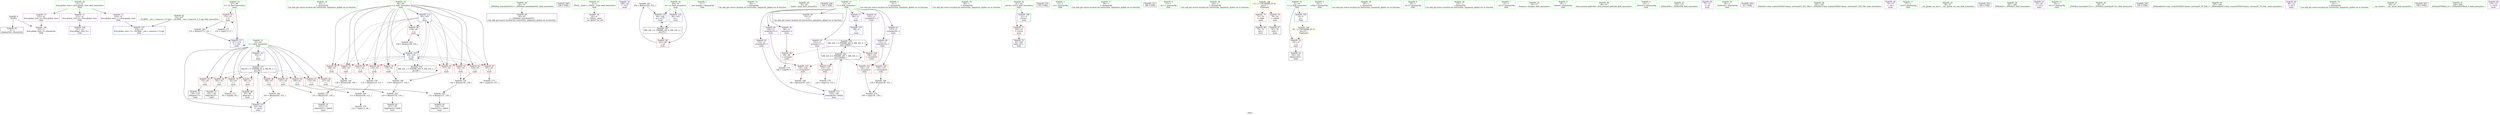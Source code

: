 digraph "SVFG" {
	label="SVFG";

	Node0x561fe79502a0 [shape=record,color=grey,label="{NodeID: 0\nNullPtr}"];
	Node0x561fe79502a0 -> Node0x561fe79667f0[style=solid];
	Node0x561fe79502a0 -> Node0x561fe79676e0[style=solid];
	Node0x561fe7966d60 [shape=record,color=red,label="{NodeID: 97\n173\<--67\n\<--tc\nmain\n}"];
	Node0x561fe7966d60 -> Node0x561fe796f160[style=solid];
	Node0x561fe7966d60 -> Node0x561fe7970060[style=solid];
	Node0x561fe7964d20 [shape=record,color=green,label="{NodeID: 14\n83\<--1\n\<--dummyObj\nCan only get source location for instruction, argument, global var or function.}"];
	Node0x561fe7967980 [shape=record,color=blue,label="{NodeID: 111\n63\<--9\ni\<--\nmain\n}"];
	Node0x561fe7967980 -> Node0x561fe79751a0[style=dashed];
	Node0x561fe79659e0 [shape=record,color=green,label="{NodeID: 28\n45\<--51\n_ZNSt8ios_base4InitD1Ev\<--_ZNSt8ios_base4InitD1Ev_field_insensitive\n}"];
	Node0x561fe79659e0 -> Node0x561fe79669f0[style=solid];
	Node0x561fe7982560 [shape=record,color=black,label="{NodeID: 208\n196 = PHI()\n}"];
	Node0x561fe79666f0 [shape=record,color=green,label="{NodeID: 42\n33\<--227\n_GLOBAL__sub_I_culaucon_3_0.cpp\<--_GLOBAL__sub_I_culaucon_3_0.cpp_field_insensitive\n}"];
	Node0x561fe79666f0 -> Node0x561fe79675e0[style=solid];
	Node0x561fe7968330 [shape=record,color=purple,label="{NodeID: 56\n42\<--4\n\<--_ZStL8__ioinit\n__cxx_global_var_init\n}"];
	Node0x561fe7968e90 [shape=record,color=purple,label="{NodeID: 70\n189\<--29\n\<--.str.5\nmain\n}"];
	Node0x561fe796f460 [shape=record,color=grey,label="{NodeID: 167\n184 = Binary(183, 103, )\n}"];
	Node0x561fe796f460 -> Node0x561fe796c710[style=solid];
	Node0x561fe7969a80 [shape=record,color=red,label="{NodeID: 84\n142\<--63\n\<--i\nmain\n}"];
	Node0x561fe7969a80 -> Node0x561fe7967ff0[style=solid];
	Node0x561fe794f3b0 [shape=record,color=green,label="{NodeID: 1\n7\<--1\n__dso_handle\<--dummyObj\nGlob }"];
	Node0x561fe7966e30 [shape=record,color=red,label="{NodeID: 98\n183\<--69\n\<--nt\nmain\n}"];
	Node0x561fe7966e30 -> Node0x561fe796f460[style=solid];
	Node0x561fe7964db0 [shape=record,color=green,label="{NodeID: 15\n84\<--1\n\<--dummyObj\nCan only get source location for instruction, argument, global var or function.}"];
	Node0x561fe7967a50 [shape=record,color=blue,label="{NodeID: 112\n65\<--103\nj\<--\nmain\n}"];
	Node0x561fe7967a50 -> Node0x561fe7969cf0[style=dashed];
	Node0x561fe7967a50 -> Node0x561fe7969dc0[style=dashed];
	Node0x561fe7967a50 -> Node0x561fe7969e90[style=dashed];
	Node0x561fe7967a50 -> Node0x561fe7969f60[style=dashed];
	Node0x561fe7967a50 -> Node0x561fe796a030[style=dashed];
	Node0x561fe7967a50 -> Node0x561fe796a100[style=dashed];
	Node0x561fe7967a50 -> Node0x561fe796a1d0[style=dashed];
	Node0x561fe7967a50 -> Node0x561fe796a2a0[style=dashed];
	Node0x561fe7967a50 -> Node0x561fe796a370[style=dashed];
	Node0x561fe7967a50 -> Node0x561fe7966c90[style=dashed];
	Node0x561fe7967a50 -> Node0x561fe7967bf0[style=dashed];
	Node0x561fe7967a50 -> Node0x561fe79756a0[style=dashed];
	Node0x561fe7965ae0 [shape=record,color=green,label="{NodeID: 29\n58\<--59\nmain\<--main_field_insensitive\n}"];
	Node0x561fe7982630 [shape=record,color=black,label="{NodeID: 209\n169 = PHI()\n}"];
	Node0x561fe79667f0 [shape=record,color=black,label="{NodeID: 43\n2\<--3\ndummyVal\<--dummyVal\n}"];
	Node0x561fe7968400 [shape=record,color=purple,label="{NodeID: 57\n88\<--11\n\<--f\nmain\n}"];
	Node0x561fe7968400 -> Node0x561fe79678b0[style=solid];
	Node0x561fe7968f60 [shape=record,color=purple,label="{NodeID: 71\n231\<--31\nllvm.global_ctors_0\<--llvm.global_ctors\nGlob }"];
	Node0x561fe7968f60 -> Node0x561fe79674e0[style=solid];
	Node0x561fe796f5e0 [shape=record,color=grey,label="{NodeID: 168\n146 = Binary(145, 103, )\n}"];
	Node0x561fe796f5e0 -> Node0x561fe7967b20[style=solid];
	Node0x561fe7969b50 [shape=record,color=red,label="{NodeID: 85\n147\<--63\n\<--i\nmain\n}"];
	Node0x561fe7969b50 -> Node0x561fe796e560[style=solid];
	Node0x561fe7950810 [shape=record,color=green,label="{NodeID: 2\n9\<--1\n\<--dummyObj\nCan only get source location for instruction, argument, global var or function.}"];
	Node0x561fe7966f00 [shape=record,color=red,label="{NodeID: 99\n99\<--98\n\<--arrayidx\nmain\n}"];
	Node0x561fe7966f00 -> Node0x561fe796fbe0[style=solid];
	Node0x561fe7964e40 [shape=record,color=green,label="{NodeID: 16\n85\<--1\n\<--dummyObj\nCan only get source location for instruction, argument, global var or function.}"];
	Node0x561fe7967b20 [shape=record,color=blue,label="{NodeID: 113\n153\<--146\narrayidx28\<--add24\nmain\n}"];
	Node0x561fe7967b20 -> Node0x561fe79779a0[style=dashed];
	Node0x561fe7965be0 [shape=record,color=green,label="{NodeID: 30\n61\<--62\nretval\<--retval_field_insensitive\nmain\n}"];
	Node0x561fe7965be0 -> Node0x561fe79694d0[style=solid];
	Node0x561fe7965be0 -> Node0x561fe79677e0[style=solid];
	Node0x561fe7982700 [shape=record,color=black,label="{NodeID: 210\n178 = PHI()\n}"];
	Node0x561fe79668f0 [shape=record,color=black,label="{NodeID: 44\n13\<--11\n\<--f\nCan only get source location for instruction, argument, global var or function.}"];
	Node0x561fe79684d0 [shape=record,color=purple,label="{NodeID: 58\n98\<--11\narrayidx\<--f\nmain\n}"];
	Node0x561fe79684d0 -> Node0x561fe7966f00[style=solid];
	Node0x561fe7969060 [shape=record,color=purple,label="{NodeID: 72\n232\<--31\nllvm.global_ctors_1\<--llvm.global_ctors\nGlob }"];
	Node0x561fe7969060 -> Node0x561fe79675e0[style=solid];
	Node0x561fe796f760 [shape=record,color=grey,label="{NodeID: 169\n113 = Binary(109, 112, )\n}"];
	Node0x561fe796f760 -> Node0x561fe796f8e0[style=solid];
	Node0x561fe7969c20 [shape=record,color=red,label="{NodeID: 86\n164\<--63\n\<--i\nmain\n}"];
	Node0x561fe7969c20 -> Node0x561fe796e9e0[style=solid];
	Node0x561fe79647a0 [shape=record,color=green,label="{NodeID: 3\n15\<--1\n.str\<--dummyObj\nGlob }"];
	Node0x561fe7966fd0 [shape=record,color=red,label="{NodeID: 100\n123\<--122\n\<--arrayidx11\nmain\n}"];
	Node0x561fe7966fd0 -> Node0x561fe79701e0[style=solid];
	Node0x561fe7964f10 [shape=record,color=green,label="{NodeID: 17\n94\<--1\n\<--dummyObj\nCan only get source location for instruction, argument, global var or function.}"];
	Node0x561fe7967bf0 [shape=record,color=blue,label="{NodeID: 114\n65\<--159\nj\<--inc\nmain\n}"];
	Node0x561fe7967bf0 -> Node0x561fe7969cf0[style=dashed];
	Node0x561fe7967bf0 -> Node0x561fe7969dc0[style=dashed];
	Node0x561fe7967bf0 -> Node0x561fe7969e90[style=dashed];
	Node0x561fe7967bf0 -> Node0x561fe7969f60[style=dashed];
	Node0x561fe7967bf0 -> Node0x561fe796a030[style=dashed];
	Node0x561fe7967bf0 -> Node0x561fe796a100[style=dashed];
	Node0x561fe7967bf0 -> Node0x561fe796a1d0[style=dashed];
	Node0x561fe7967bf0 -> Node0x561fe796a2a0[style=dashed];
	Node0x561fe7967bf0 -> Node0x561fe796a370[style=dashed];
	Node0x561fe7967bf0 -> Node0x561fe7966c90[style=dashed];
	Node0x561fe7967bf0 -> Node0x561fe7967bf0[style=dashed];
	Node0x561fe7967bf0 -> Node0x561fe79756a0[style=dashed];
	Node0x561fe7965cb0 [shape=record,color=green,label="{NodeID: 31\n63\<--64\ni\<--i_field_insensitive\nmain\n}"];
	Node0x561fe7965cb0 -> Node0x561fe79695a0[style=solid];
	Node0x561fe7965cb0 -> Node0x561fe7969670[style=solid];
	Node0x561fe7965cb0 -> Node0x561fe7969740[style=solid];
	Node0x561fe7965cb0 -> Node0x561fe7969810[style=solid];
	Node0x561fe7965cb0 -> Node0x561fe79698e0[style=solid];
	Node0x561fe7965cb0 -> Node0x561fe79699b0[style=solid];
	Node0x561fe7965cb0 -> Node0x561fe7969a80[style=solid];
	Node0x561fe7965cb0 -> Node0x561fe7969b50[style=solid];
	Node0x561fe7965cb0 -> Node0x561fe7969c20[style=solid];
	Node0x561fe7965cb0 -> Node0x561fe7967980[style=solid];
	Node0x561fe7965cb0 -> Node0x561fe796c4a0[style=solid];
	Node0x561fe7982800 [shape=record,color=black,label="{NodeID: 211\n180 = PHI()\n}"];
	Node0x561fe79669f0 [shape=record,color=black,label="{NodeID: 45\n44\<--45\n\<--_ZNSt8ios_base4InitD1Ev\nCan only get source location for instruction, argument, global var or function.}"];
	Node0x561fe79685a0 [shape=record,color=purple,label="{NodeID: 59\n122\<--11\narrayidx11\<--f\nmain\n}"];
	Node0x561fe79685a0 -> Node0x561fe7966fd0[style=solid];
	Node0x561fe796e3e0 [shape=record,color=grey,label="{NodeID: 156\n150 = Binary(148, 149, )\n}"];
	Node0x561fe796e3e0 -> Node0x561fe796e560[style=solid];
	Node0x561fe7969160 [shape=record,color=purple,label="{NodeID: 73\n233\<--31\nllvm.global_ctors_2\<--llvm.global_ctors\nGlob }"];
	Node0x561fe7969160 -> Node0x561fe79676e0[style=solid];
	Node0x561fe796f8e0 [shape=record,color=grey,label="{NodeID: 170\n114 = cmp(113, 94, )\n}"];
	Node0x561fe7969cf0 [shape=record,color=red,label="{NodeID: 87\n105\<--65\n\<--j\nmain\n}"];
	Node0x561fe7969cf0 -> Node0x561fe796fd60[style=solid];
	Node0x561fe79505c0 [shape=record,color=green,label="{NodeID: 4\n17\<--1\n.str.1\<--dummyObj\nGlob }"];
	Node0x561fe79670a0 [shape=record,color=red,label="{NodeID: 101\n134\<--133\n\<--arrayidx16\nmain\n}"];
	Node0x561fe79670a0 -> Node0x561fe796fee0[style=solid];
	Node0x561fe7964fe0 [shape=record,color=green,label="{NodeID: 18\n103\<--1\n\<--dummyObj\nCan only get source location for instruction, argument, global var or function.}"];
	Node0x561fe796c4a0 [shape=record,color=blue,label="{NodeID: 115\n63\<--165\ni\<--inc32\nmain\n}"];
	Node0x561fe796c4a0 -> Node0x561fe79751a0[style=dashed];
	Node0x561fe7965d80 [shape=record,color=green,label="{NodeID: 32\n65\<--66\nj\<--j_field_insensitive\nmain\n}"];
	Node0x561fe7965d80 -> Node0x561fe7969cf0[style=solid];
	Node0x561fe7965d80 -> Node0x561fe7969dc0[style=solid];
	Node0x561fe7965d80 -> Node0x561fe7969e90[style=solid];
	Node0x561fe7965d80 -> Node0x561fe7969f60[style=solid];
	Node0x561fe7965d80 -> Node0x561fe796a030[style=solid];
	Node0x561fe7965d80 -> Node0x561fe796a100[style=solid];
	Node0x561fe7965d80 -> Node0x561fe796a1d0[style=solid];
	Node0x561fe7965d80 -> Node0x561fe796a2a0[style=solid];
	Node0x561fe7965d80 -> Node0x561fe796a370[style=solid];
	Node0x561fe7965d80 -> Node0x561fe7966c90[style=solid];
	Node0x561fe7965d80 -> Node0x561fe7967a50[style=solid];
	Node0x561fe7965d80 -> Node0x561fe7967bf0[style=solid];
	Node0x561fe7966af0 [shape=record,color=black,label="{NodeID: 46\n75\<--72\ncall\<--\nmain\n}"];
	Node0x561fe7968670 [shape=record,color=purple,label="{NodeID: 60\n133\<--11\narrayidx16\<--f\nmain\n}"];
	Node0x561fe7968670 -> Node0x561fe79670a0[style=solid];
	Node0x561fe796e560 [shape=record,color=grey,label="{NodeID: 157\n151 = Binary(147, 150, )\n}"];
	Node0x561fe796e560 -> Node0x561fe79680c0[style=solid];
	Node0x561fe7969260 [shape=record,color=red,label="{NodeID: 74\n191\<--8\n\<--n\nmain\n}"];
	Node0x561fe7969260 -> Node0x561fe7968190[style=solid];
	Node0x561fe796fa60 [shape=record,color=grey,label="{NodeID: 171\n93 = cmp(92, 94, )\n}"];
	Node0x561fe7969dc0 [shape=record,color=red,label="{NodeID: 88\n110\<--65\n\<--j\nmain\n}"];
	Node0x561fe7969dc0 -> Node0x561fe796e860[style=solid];
	Node0x561fe7950f20 [shape=record,color=green,label="{NodeID: 5\n19\<--1\nstdin\<--dummyObj\nGlob }"];
	Node0x561fe79779a0 [shape=record,color=black,label="{NodeID: 185\nMR_16V_4 = PHI(MR_16V_7, MR_16V_3, )\npts\{140000 \}\n}"];
	Node0x561fe79779a0 -> Node0x561fe7966fd0[style=dashed];
	Node0x561fe79779a0 -> Node0x561fe79670a0[style=dashed];
	Node0x561fe79779a0 -> Node0x561fe7967170[style=dashed];
	Node0x561fe79779a0 -> Node0x561fe7967240[style=dashed];
	Node0x561fe79779a0 -> Node0x561fe7967b20[style=dashed];
	Node0x561fe79779a0 -> Node0x561fe7975ba0[style=dashed];
	Node0x561fe79779a0 -> Node0x561fe79779a0[style=dashed];
	Node0x561fe7967170 [shape=record,color=red,label="{NodeID: 102\n138\<--137\n\<--arrayidx18\nmain\n}"];
	Node0x561fe7967170 -> Node0x561fe796efe0[style=solid];
	Node0x561fe79650e0 [shape=record,color=green,label="{NodeID: 19\n107\<--1\n\<--dummyObj\nCan only get source location for instruction, argument, global var or function.}"];
	Node0x561fe796c570 [shape=record,color=blue,label="{NodeID: 116\n69\<--103\nnt\<--\nmain\n}"];
	Node0x561fe796c570 -> Node0x561fe79783a0[style=dashed];
	Node0x561fe7965e50 [shape=record,color=green,label="{NodeID: 33\n67\<--68\ntc\<--tc_field_insensitive\nmain\n}"];
	Node0x561fe7965e50 -> Node0x561fe7966d60[style=solid];
	Node0x561fe7965e50 -> Node0x561fe796c640[style=solid];
	Node0x561fe7966bc0 [shape=record,color=black,label="{NodeID: 47\n81\<--78\ncall1\<--\nmain\n}"];
	Node0x561fe7968740 [shape=record,color=purple,label="{NodeID: 61\n137\<--11\narrayidx18\<--f\nmain\n}"];
	Node0x561fe7968740 -> Node0x561fe7967170[style=solid];
	Node0x561fe796e6e0 [shape=record,color=grey,label="{NodeID: 158\n130 = Binary(128, 129, )\n}"];
	Node0x561fe796e6e0 -> Node0x561fe796ece0[style=solid];
	Node0x561fe7969330 [shape=record,color=red,label="{NodeID: 75\n72\<--19\n\<--stdin\nmain\n}"];
	Node0x561fe7969330 -> Node0x561fe7966af0[style=solid];
	Node0x561fe796fbe0 [shape=record,color=grey,label="{NodeID: 172\n100 = cmp(99, 9, )\n}"];
	Node0x561fe7969e90 [shape=record,color=red,label="{NodeID: 89\n111\<--65\n\<--j\nmain\n}"];
	Node0x561fe7969e90 -> Node0x561fe796e860[style=solid];
	Node0x561fe7950fb0 [shape=record,color=green,label="{NodeID: 6\n20\<--1\n.str.2\<--dummyObj\nGlob }"];
	Node0x561fe7967240 [shape=record,color=red,label="{NodeID: 103\n145\<--144\n\<--arrayidx23\nmain\n}"];
	Node0x561fe7967240 -> Node0x561fe796f5e0[style=solid];
	Node0x561fe79651e0 [shape=record,color=green,label="{NodeID: 20\n125\<--1\n\<--dummyObj\nCan only get source location for instruction, argument, global var or function.}"];
	Node0x561fe796c640 [shape=record,color=blue,label="{NodeID: 117\n67\<--174\ntc\<--dec\nmain\n}"];
	Node0x561fe796c640 -> Node0x561fe7966d60[style=dashed];
	Node0x561fe796c640 -> Node0x561fe796c640[style=dashed];
	Node0x561fe7965f20 [shape=record,color=green,label="{NodeID: 34\n69\<--70\nnt\<--nt_field_insensitive\nmain\n}"];
	Node0x561fe7965f20 -> Node0x561fe7966e30[style=solid];
	Node0x561fe7965f20 -> Node0x561fe796c570[style=solid];
	Node0x561fe7965f20 -> Node0x561fe796c710[style=solid];
	Node0x561fe7967cb0 [shape=record,color=black,label="{NodeID: 48\n97\<--96\nidxprom\<--\nmain\n}"];
	Node0x561fe7968810 [shape=record,color=purple,label="{NodeID: 62\n144\<--11\narrayidx23\<--f\nmain\n}"];
	Node0x561fe7968810 -> Node0x561fe7967240[style=solid];
	Node0x561fe796e860 [shape=record,color=grey,label="{NodeID: 159\n112 = Binary(110, 111, )\n}"];
	Node0x561fe796e860 -> Node0x561fe796f760[style=solid];
	Node0x561fe7969400 [shape=record,color=red,label="{NodeID: 76\n78\<--24\n\<--stdout\nmain\n}"];
	Node0x561fe7969400 -> Node0x561fe7966bc0[style=solid];
	Node0x561fe796fd60 [shape=record,color=grey,label="{NodeID: 173\n106 = cmp(105, 107, )\n}"];
	Node0x561fe7969f60 [shape=record,color=red,label="{NodeID: 90\n117\<--65\n\<--j\nmain\n}"];
	Node0x561fe7969f60 -> Node0x561fe796f2e0[style=solid];
	Node0x561fe7950960 [shape=record,color=green,label="{NodeID: 7\n22\<--1\n.str.3\<--dummyObj\nGlob }"];
	Node0x561fe79783a0 [shape=record,color=black,label="{NodeID: 187\nMR_14V_3 = PHI(MR_14V_4, MR_14V_2, )\npts\{70 \}\n}"];
	Node0x561fe79783a0 -> Node0x561fe7966e30[style=dashed];
	Node0x561fe79783a0 -> Node0x561fe796c710[style=dashed];
	Node0x561fe7967310 [shape=record,color=red,label="{NodeID: 104\n194\<--193\n\<--arrayidx41\nmain\n}"];
	Node0x561fe79652e0 [shape=record,color=green,label="{NodeID: 21\n4\<--6\n_ZStL8__ioinit\<--_ZStL8__ioinit_field_insensitive\nGlob }"];
	Node0x561fe79652e0 -> Node0x561fe7968330[style=solid];
	Node0x561fe796c710 [shape=record,color=blue,label="{NodeID: 118\n69\<--184\nnt\<--inc37\nmain\n}"];
	Node0x561fe796c710 -> Node0x561fe79783a0[style=dashed];
	Node0x561fe7965ff0 [shape=record,color=green,label="{NodeID: 35\n76\<--77\nfreopen\<--freopen_field_insensitive\n}"];
	Node0x561fe7967d80 [shape=record,color=black,label="{NodeID: 49\n121\<--120\nidxprom10\<--add9\nmain\n}"];
	Node0x561fe79688e0 [shape=record,color=purple,label="{NodeID: 63\n153\<--11\narrayidx28\<--f\nmain\n}"];
	Node0x561fe79688e0 -> Node0x561fe7967b20[style=solid];
	Node0x561fe796e9e0 [shape=record,color=grey,label="{NodeID: 160\n165 = Binary(164, 103, )\n}"];
	Node0x561fe796e9e0 -> Node0x561fe796c4a0[style=solid];
	Node0x561fe79694d0 [shape=record,color=red,label="{NodeID: 77\n202\<--61\n\<--retval\nmain\n}"];
	Node0x561fe79694d0 -> Node0x561fe7968260[style=solid];
	Node0x561fe796fee0 [shape=record,color=grey,label="{NodeID: 174\n140 = cmp(134, 139, )\n}"];
	Node0x561fe796a030 [shape=record,color=red,label="{NodeID: 91\n118\<--65\n\<--j\nmain\n}"];
	Node0x561fe796a030 -> Node0x561fe796f2e0[style=solid];
	Node0x561fe79509f0 [shape=record,color=green,label="{NodeID: 8\n24\<--1\nstdout\<--dummyObj\nGlob }"];
	Node0x561fe79788a0 [shape=record,color=yellow,style=double,label="{NodeID: 188\n2V_1 = ENCHI(MR_2V_0)\npts\{1 \}\nFun[main]}"];
	Node0x561fe79788a0 -> Node0x561fe7969330[style=dashed];
	Node0x561fe79788a0 -> Node0x561fe7969400[style=dashed];
	Node0x561fe79673e0 [shape=record,color=blue,label="{NodeID: 105\n8\<--9\nn\<--\nGlob }"];
	Node0x561fe79673e0 -> Node0x561fe79793c0[style=dashed];
	Node0x561fe79653e0 [shape=record,color=green,label="{NodeID: 22\n8\<--10\nn\<--n_field_insensitive\nGlob }"];
	Node0x561fe79653e0 -> Node0x561fe7969260[style=solid];
	Node0x561fe79653e0 -> Node0x561fe79673e0[style=solid];
	Node0x561fe79660f0 [shape=record,color=green,label="{NodeID: 36\n86\<--87\nllvm.memset.p0i8.i64\<--llvm.memset.p0i8.i64_field_insensitive\n}"];
	Node0x561fe7967e50 [shape=record,color=black,label="{NodeID: 50\n132\<--131\nidxprom15\<--add14\nmain\n}"];
	Node0x561fe79689b0 [shape=record,color=purple,label="{NodeID: 64\n193\<--11\narrayidx41\<--f\nmain\n}"];
	Node0x561fe79689b0 -> Node0x561fe7967310[style=solid];
	Node0x561fe796eb60 [shape=record,color=grey,label="{NodeID: 161\n159 = Binary(158, 103, )\n}"];
	Node0x561fe796eb60 -> Node0x561fe7967bf0[style=solid];
	Node0x561fe79695a0 [shape=record,color=red,label="{NodeID: 78\n92\<--63\n\<--i\nmain\n}"];
	Node0x561fe79695a0 -> Node0x561fe796fa60[style=solid];
	Node0x561fe7970060 [shape=record,color=grey,label="{NodeID: 175\n176 = cmp(173, 9, )\n}"];
	Node0x561fe796a100 [shape=record,color=red,label="{NodeID: 92\n128\<--65\n\<--j\nmain\n}"];
	Node0x561fe796a100 -> Node0x561fe796e6e0[style=solid];
	Node0x561fe7951880 [shape=record,color=green,label="{NodeID: 9\n25\<--1\n_ZSt3cin\<--dummyObj\nGlob }"];
	Node0x561fe79793c0 [shape=record,color=yellow,style=double,label="{NodeID: 189\n4V_1 = ENCHI(MR_4V_0)\npts\{10 \}\nFun[main]}"];
	Node0x561fe79793c0 -> Node0x561fe7969260[style=dashed];
	Node0x561fe79674e0 [shape=record,color=blue,label="{NodeID: 106\n231\<--32\nllvm.global_ctors_0\<--\nGlob }"];
	Node0x561fe79654e0 [shape=record,color=green,label="{NodeID: 23\n11\<--14\nf\<--f_field_insensitive\nGlob }"];
	Node0x561fe79654e0 -> Node0x561fe79668f0[style=solid];
	Node0x561fe79654e0 -> Node0x561fe7968400[style=solid];
	Node0x561fe79654e0 -> Node0x561fe79684d0[style=solid];
	Node0x561fe79654e0 -> Node0x561fe79685a0[style=solid];
	Node0x561fe79654e0 -> Node0x561fe7968670[style=solid];
	Node0x561fe79654e0 -> Node0x561fe7968740[style=solid];
	Node0x561fe79654e0 -> Node0x561fe7968810[style=solid];
	Node0x561fe79654e0 -> Node0x561fe79688e0[style=solid];
	Node0x561fe79654e0 -> Node0x561fe79689b0[style=solid];
	Node0x561fe79661f0 [shape=record,color=green,label="{NodeID: 37\n170\<--171\n_ZNSirsERi\<--_ZNSirsERi_field_insensitive\n}"];
	Node0x561fe7967f20 [shape=record,color=black,label="{NodeID: 51\n136\<--135\nidxprom17\<--\nmain\n}"];
	Node0x561fe7968a80 [shape=record,color=purple,label="{NodeID: 65\n73\<--15\n\<--.str\nmain\n}"];
	Node0x561fe796ece0 [shape=record,color=grey,label="{NodeID: 162\n131 = Binary(127, 130, )\n}"];
	Node0x561fe796ece0 -> Node0x561fe7967e50[style=solid];
	Node0x561fe7969670 [shape=record,color=red,label="{NodeID: 79\n96\<--63\n\<--i\nmain\n}"];
	Node0x561fe7969670 -> Node0x561fe7967cb0[style=solid];
	Node0x561fe79701e0 [shape=record,color=grey,label="{NodeID: 176\n124 = cmp(123, 125, )\n}"];
	Node0x561fe796a1d0 [shape=record,color=red,label="{NodeID: 93\n129\<--65\n\<--j\nmain\n}"];
	Node0x561fe796a1d0 -> Node0x561fe796e6e0[style=solid];
	Node0x561fe7951950 [shape=record,color=green,label="{NodeID: 10\n26\<--1\n_ZSt4cout\<--dummyObj\nGlob }"];
	Node0x561fe79675e0 [shape=record,color=blue,label="{NodeID: 107\n232\<--33\nllvm.global_ctors_1\<--_GLOBAL__sub_I_culaucon_3_0.cpp\nGlob }"];
	Node0x561fe79655e0 [shape=record,color=green,label="{NodeID: 24\n31\<--35\nllvm.global_ctors\<--llvm.global_ctors_field_insensitive\nGlob }"];
	Node0x561fe79655e0 -> Node0x561fe7968f60[style=solid];
	Node0x561fe79655e0 -> Node0x561fe7969060[style=solid];
	Node0x561fe79655e0 -> Node0x561fe7969160[style=solid];
	Node0x561fe79816d0 [shape=record,color=black,label="{NodeID: 204\n43 = PHI()\n}"];
	Node0x561fe79662f0 [shape=record,color=green,label="{NodeID: 38\n181\<--182\n_ZStlsISt11char_traitsIcEERSt13basic_ostreamIcT_ES5_PKc\<--_ZStlsISt11char_traitsIcEERSt13basic_ostreamIcT_ES5_PKc_field_insensitive\n}"];
	Node0x561fe7967ff0 [shape=record,color=black,label="{NodeID: 52\n143\<--142\nidxprom22\<--\nmain\n}"];
	Node0x561fe7968b50 [shape=record,color=purple,label="{NodeID: 66\n74\<--17\n\<--.str.1\nmain\n}"];
	Node0x561fe796ee60 [shape=record,color=grey,label="{NodeID: 163\n120 = Binary(116, 119, )\n}"];
	Node0x561fe796ee60 -> Node0x561fe7967d80[style=solid];
	Node0x561fe7969740 [shape=record,color=red,label="{NodeID: 80\n109\<--63\n\<--i\nmain\n}"];
	Node0x561fe7969740 -> Node0x561fe796f760[style=solid];
	Node0x561fe79751a0 [shape=record,color=black,label="{NodeID: 177\nMR_8V_3 = PHI(MR_8V_4, MR_8V_2, )\npts\{64 \}\n}"];
	Node0x561fe79751a0 -> Node0x561fe79695a0[style=dashed];
	Node0x561fe79751a0 -> Node0x561fe7969670[style=dashed];
	Node0x561fe79751a0 -> Node0x561fe7969740[style=dashed];
	Node0x561fe79751a0 -> Node0x561fe7969810[style=dashed];
	Node0x561fe79751a0 -> Node0x561fe79698e0[style=dashed];
	Node0x561fe79751a0 -> Node0x561fe79699b0[style=dashed];
	Node0x561fe79751a0 -> Node0x561fe7969a80[style=dashed];
	Node0x561fe79751a0 -> Node0x561fe7969b50[style=dashed];
	Node0x561fe79751a0 -> Node0x561fe7969c20[style=dashed];
	Node0x561fe79751a0 -> Node0x561fe796c4a0[style=dashed];
	Node0x561fe796a2a0 [shape=record,color=red,label="{NodeID: 94\n148\<--65\n\<--j\nmain\n}"];
	Node0x561fe796a2a0 -> Node0x561fe796e3e0[style=solid];
	Node0x561fe7951a20 [shape=record,color=green,label="{NodeID: 11\n27\<--1\n.str.4\<--dummyObj\nGlob }"];
	Node0x561fe79676e0 [shape=record,color=blue, style = dotted,label="{NodeID: 108\n233\<--3\nllvm.global_ctors_2\<--dummyVal\nGlob }"];
	Node0x561fe79656e0 [shape=record,color=green,label="{NodeID: 25\n36\<--37\n__cxx_global_var_init\<--__cxx_global_var_init_field_insensitive\n}"];
	Node0x561fe7982200 [shape=record,color=black,label="{NodeID: 205\n186 = PHI()\n}"];
	Node0x561fe79663f0 [shape=record,color=green,label="{NodeID: 39\n187\<--188\n_ZNSolsEi\<--_ZNSolsEi_field_insensitive\n}"];
	Node0x561fe79680c0 [shape=record,color=black,label="{NodeID: 53\n152\<--151\nidxprom27\<--add26\nmain\n}"];
	Node0x561fe7968c20 [shape=record,color=purple,label="{NodeID: 67\n79\<--20\n\<--.str.2\nmain\n}"];
	Node0x561fe796efe0 [shape=record,color=grey,label="{NodeID: 164\n139 = Binary(138, 103, )\n}"];
	Node0x561fe796efe0 -> Node0x561fe796fee0[style=solid];
	Node0x561fe7969810 [shape=record,color=red,label="{NodeID: 81\n116\<--63\n\<--i\nmain\n}"];
	Node0x561fe7969810 -> Node0x561fe796ee60[style=solid];
	Node0x561fe79756a0 [shape=record,color=black,label="{NodeID: 178\nMR_10V_2 = PHI(MR_10V_6, MR_10V_1, )\npts\{66 \}\n}"];
	Node0x561fe79756a0 -> Node0x561fe7967a50[style=dashed];
	Node0x561fe79756a0 -> Node0x561fe79756a0[style=dashed];
	Node0x561fe796a370 [shape=record,color=red,label="{NodeID: 95\n149\<--65\n\<--j\nmain\n}"];
	Node0x561fe796a370 -> Node0x561fe796e3e0[style=solid];
	Node0x561fe7964c00 [shape=record,color=green,label="{NodeID: 12\n29\<--1\n.str.5\<--dummyObj\nGlob }"];
	Node0x561fe79677e0 [shape=record,color=blue,label="{NodeID: 109\n61\<--9\nretval\<--\nmain\n}"];
	Node0x561fe79677e0 -> Node0x561fe79694d0[style=dashed];
	Node0x561fe79657e0 [shape=record,color=green,label="{NodeID: 26\n40\<--41\n_ZNSt8ios_base4InitC1Ev\<--_ZNSt8ios_base4InitC1Ev_field_insensitive\n}"];
	Node0x561fe7982360 [shape=record,color=black,label="{NodeID: 206\n190 = PHI()\n}"];
	Node0x561fe79664f0 [shape=record,color=green,label="{NodeID: 40\n197\<--198\n_ZSt4endlIcSt11char_traitsIcEERSt13basic_ostreamIT_T0_ES6_\<--_ZSt4endlIcSt11char_traitsIcEERSt13basic_ostreamIT_T0_ES6__field_insensitive\n}"];
	Node0x561fe7968190 [shape=record,color=black,label="{NodeID: 54\n192\<--191\nidxprom40\<--\nmain\n}"];
	Node0x561fe7968cf0 [shape=record,color=purple,label="{NodeID: 68\n80\<--22\n\<--.str.3\nmain\n}"];
	Node0x561fe796f160 [shape=record,color=grey,label="{NodeID: 165\n174 = Binary(173, 125, )\n}"];
	Node0x561fe796f160 -> Node0x561fe796c640[style=solid];
	Node0x561fe79698e0 [shape=record,color=red,label="{NodeID: 82\n127\<--63\n\<--i\nmain\n}"];
	Node0x561fe79698e0 -> Node0x561fe796ece0[style=solid];
	Node0x561fe7975ba0 [shape=record,color=black,label="{NodeID: 179\nMR_16V_3 = PHI(MR_16V_8, MR_16V_2, )\npts\{140000 \}\n}"];
	Node0x561fe7975ba0 -> Node0x561fe7966f00[style=dashed];
	Node0x561fe7975ba0 -> Node0x561fe7967310[style=dashed];
	Node0x561fe7975ba0 -> Node0x561fe7975ba0[style=dashed];
	Node0x561fe7975ba0 -> Node0x561fe79779a0[style=dashed];
	Node0x561fe7966c90 [shape=record,color=red,label="{NodeID: 96\n158\<--65\n\<--j\nmain\n}"];
	Node0x561fe7966c90 -> Node0x561fe796eb60[style=solid];
	Node0x561fe7964c90 [shape=record,color=green,label="{NodeID: 13\n32\<--1\n\<--dummyObj\nCan only get source location for instruction, argument, global var or function.}"];
	Node0x561fe79678b0 [shape=record,color=blue,label="{NodeID: 110\n88\<--9\n\<--\nmain\n}"];
	Node0x561fe79678b0 -> Node0x561fe7975ba0[style=dashed];
	Node0x561fe79658e0 [shape=record,color=green,label="{NodeID: 27\n46\<--47\n__cxa_atexit\<--__cxa_atexit_field_insensitive\n}"];
	Node0x561fe7982460 [shape=record,color=black,label="{NodeID: 207\n195 = PHI()\n}"];
	Node0x561fe79665f0 [shape=record,color=green,label="{NodeID: 41\n199\<--200\n_ZNSolsEPFRSoS_E\<--_ZNSolsEPFRSoS_E_field_insensitive\n}"];
	Node0x561fe7968260 [shape=record,color=black,label="{NodeID: 55\n60\<--202\nmain_ret\<--\nmain\n}"];
	Node0x561fe7968dc0 [shape=record,color=purple,label="{NodeID: 69\n179\<--27\n\<--.str.4\nmain\n}"];
	Node0x561fe796f2e0 [shape=record,color=grey,label="{NodeID: 166\n119 = Binary(117, 118, )\n}"];
	Node0x561fe796f2e0 -> Node0x561fe796ee60[style=solid];
	Node0x561fe79699b0 [shape=record,color=red,label="{NodeID: 83\n135\<--63\n\<--i\nmain\n}"];
	Node0x561fe79699b0 -> Node0x561fe7967f20[style=solid];
}
